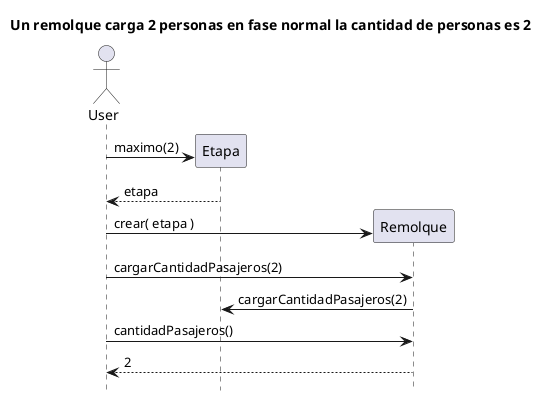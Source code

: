 @startuml

hide footbox
title Un remolque carga 2 personas en fase normal la cantidad de personas es 2

actor User

User -> Etapa **: maximo(2)
return etapa
User -> Remolque **: crear( etapa )
User -> Remolque: cargarCantidadPasajeros(2)
Remolque -> Etapa: cargarCantidadPasajeros(2)
User -> Remolque: cantidadPasajeros()
return 2

@enduml
